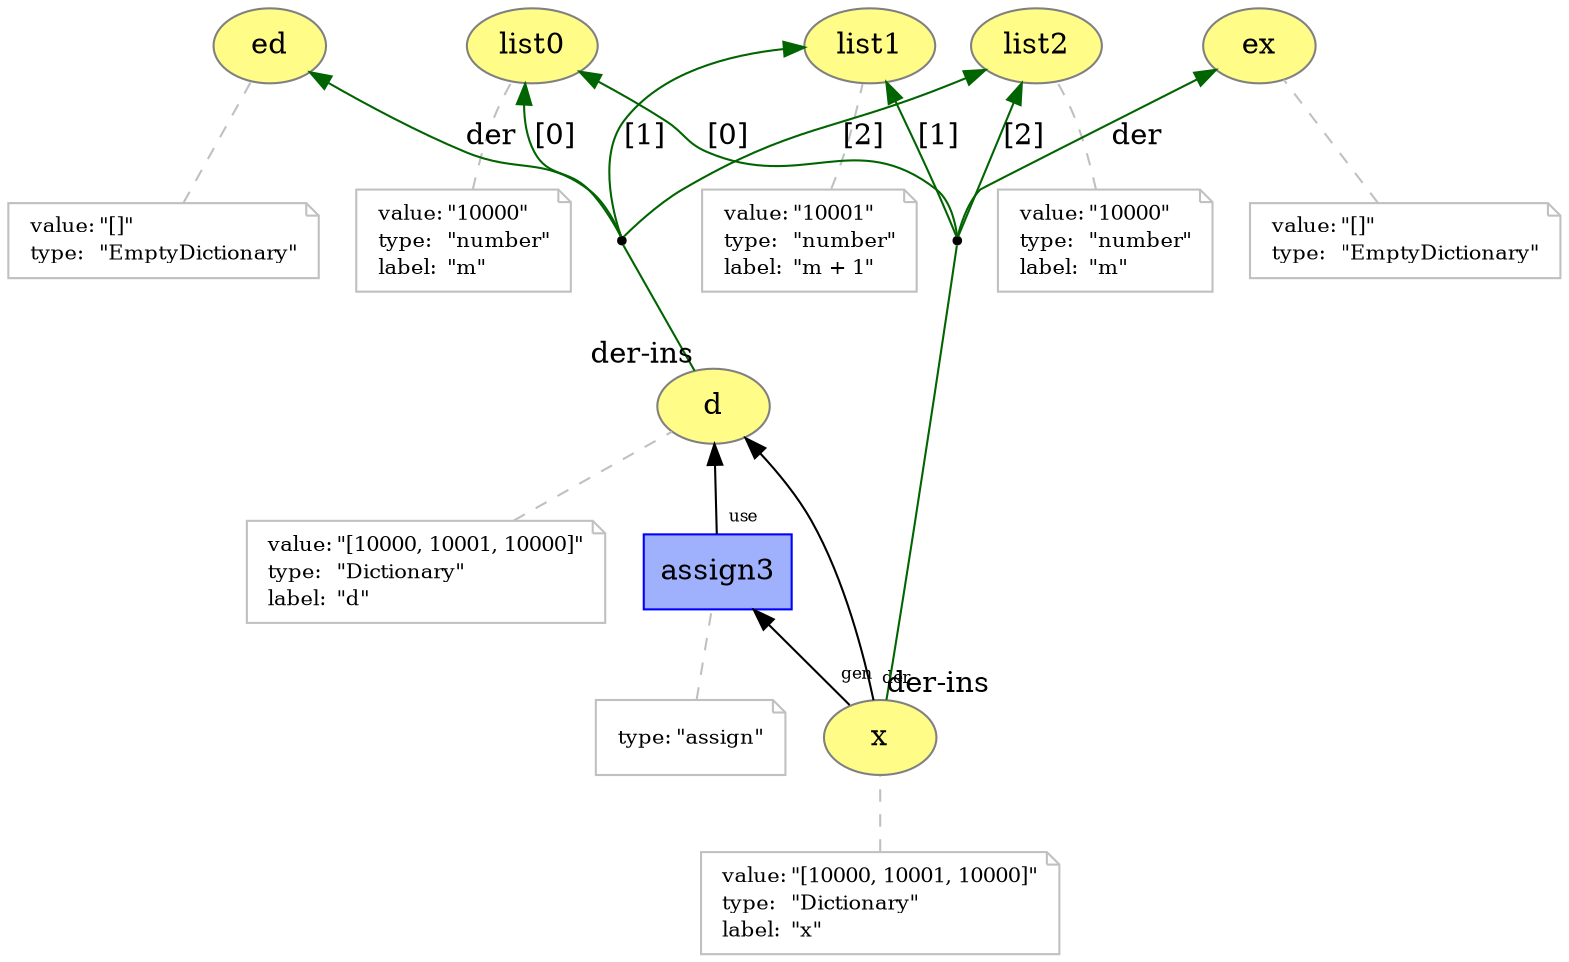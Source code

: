 digraph "PROV" { size="16,12"; rankdir="BT";
"http://example.org/ed" [fillcolor="#FFFC87",color="#808080",style="filled",label="ed",URL="http://example.org/ed"]
"-attrs0" [color="gray",shape="note",fontsize="10",fontcolor="black",label=<<TABLE cellpadding="0" border="0">
	<TR>
	    <TD align="left">value:</TD>
	    <TD align="left">&quot;[]&quot;</TD>
	</TR>
	<TR>
	    <TD align="left">type:</TD>
	    <TD align="left">&quot;EmptyDictionary&quot;</TD>
	</TR>
</TABLE>>]
"-attrs0" -> "http://example.org/ed" [color="gray",style="dashed",arrowhead="none"]
"http://example.org/d" [fillcolor="#FFFC87",color="#808080",style="filled",label="d",URL="http://example.org/d"]
"-attrs1" [color="gray",shape="note",fontsize="10",fontcolor="black",label=<<TABLE cellpadding="0" border="0">
	<TR>
	    <TD align="left">value:</TD>
	    <TD align="left">&quot;[10000, 10001, 10000]&quot;</TD>
	</TR>
	<TR>
	    <TD align="left">type:</TD>
	    <TD align="left">&quot;Dictionary&quot;</TD>
	</TR>
	<TR>
	    <TD align="left">label:</TD>
	    <TD align="left">&quot;d&quot;</TD>
	</TR>
</TABLE>>]
"-attrs1" -> "http://example.org/d" [color="gray",style="dashed",arrowhead="none"]
"http://example.org/list0" [fillcolor="#FFFC87",color="#808080",style="filled",label="list0",URL="http://example.org/list0"]
"-attrs2" [color="gray",shape="note",fontsize="10",fontcolor="black",label=<<TABLE cellpadding="0" border="0">
	<TR>
	    <TD align="left">value:</TD>
	    <TD align="left">&quot;10000&quot;</TD>
	</TR>
	<TR>
	    <TD align="left">type:</TD>
	    <TD align="left">&quot;number&quot;</TD>
	</TR>
	<TR>
	    <TD align="left">label:</TD>
	    <TD align="left">&quot;m&quot;</TD>
	</TR>
</TABLE>>]
"-attrs2" -> "http://example.org/list0" [color="gray",style="dashed",arrowhead="none"]
"http://example.org/list1" [fillcolor="#FFFC87",color="#808080",style="filled",label="list1",URL="http://example.org/list1"]
"-attrs3" [color="gray",shape="note",fontsize="10",fontcolor="black",label=<<TABLE cellpadding="0" border="0">
	<TR>
	    <TD align="left">value:</TD>
	    <TD align="left">&quot;10001&quot;</TD>
	</TR>
	<TR>
	    <TD align="left">type:</TD>
	    <TD align="left">&quot;number&quot;</TD>
	</TR>
	<TR>
	    <TD align="left">label:</TD>
	    <TD align="left">&quot;m + 1&quot;</TD>
	</TR>
</TABLE>>]
"-attrs3" -> "http://example.org/list1" [color="gray",style="dashed",arrowhead="none"]
"http://example.org/list2" [fillcolor="#FFFC87",color="#808080",style="filled",label="list2",URL="http://example.org/list2"]
"-attrs4" [color="gray",shape="note",fontsize="10",fontcolor="black",label=<<TABLE cellpadding="0" border="0">
	<TR>
	    <TD align="left">value:</TD>
	    <TD align="left">&quot;10000&quot;</TD>
	</TR>
	<TR>
	    <TD align="left">type:</TD>
	    <TD align="left">&quot;number&quot;</TD>
	</TR>
	<TR>
	    <TD align="left">label:</TD>
	    <TD align="left">&quot;m&quot;</TD>
	</TR>
</TABLE>>]
"-attrs4" -> "http://example.org/list2" [color="gray",style="dashed",arrowhead="none"]
"bn0" [shape="point",label=""]
"http://example.org/d" -> "bn0" [arrowhead="none",taillabel="der-ins",color="darkgreen"]
"bn0" -> "http://example.org/ed" [labelfontsize="8",labeldistance="1.5",color="darkgreen",labelangle="60.0",rotation="20",label="der"]
"bn0" -> "http://example.org/list0" [labelfontsize="8",labeldistance="1.5",color="darkgreen",labelangle="60.0",rotation="20",label="[0]"]
"bn0" -> "http://example.org/list1" [labelfontsize="8",labeldistance="1.5",color="darkgreen",labelangle="60.0",rotation="20",label="[1]"]
"bn0" -> "http://example.org/list2" [labelfontsize="8",labeldistance="1.5",color="darkgreen",labelangle="60.0",rotation="20",label="[2]"]
"http://example.org/ex" [fillcolor="#FFFC87",color="#808080",style="filled",label="ex",URL="http://example.org/ex"]
"-attrs5" [color="gray",shape="note",fontsize="10",fontcolor="black",label=<<TABLE cellpadding="0" border="0">
	<TR>
	    <TD align="left">value:</TD>
	    <TD align="left">&quot;[]&quot;</TD>
	</TR>
	<TR>
	    <TD align="left">type:</TD>
	    <TD align="left">&quot;EmptyDictionary&quot;</TD>
	</TR>
</TABLE>>]
"-attrs5" -> "http://example.org/ex" [color="gray",style="dashed",arrowhead="none"]
"http://example.org/x" [fillcolor="#FFFC87",color="#808080",style="filled",label="x",URL="http://example.org/x"]
"-attrs6" [color="gray",shape="note",fontsize="10",fontcolor="black",label=<<TABLE cellpadding="0" border="0">
	<TR>
	    <TD align="left">value:</TD>
	    <TD align="left">&quot;[10000, 10001, 10000]&quot;</TD>
	</TR>
	<TR>
	    <TD align="left">type:</TD>
	    <TD align="left">&quot;Dictionary&quot;</TD>
	</TR>
	<TR>
	    <TD align="left">label:</TD>
	    <TD align="left">&quot;x&quot;</TD>
	</TR>
</TABLE>>]
"-attrs6" -> "http://example.org/x" [color="gray",style="dashed",arrowhead="none"]
"bn1" [shape="point",label=""]
"http://example.org/x" -> "bn1" [arrowhead="none",taillabel="der-ins",color="darkgreen"]
"bn1" -> "http://example.org/ex" [labelfontsize="8",labeldistance="1.5",color="darkgreen",labelangle="60.0",rotation="20",label="der"]
"bn1" -> "http://example.org/list0" [labelfontsize="8",labeldistance="1.5",color="darkgreen",labelangle="60.0",rotation="20",label="[0]"]
"bn1" -> "http://example.org/list1" [labelfontsize="8",labeldistance="1.5",color="darkgreen",labelangle="60.0",rotation="20",label="[1]"]
"bn1" -> "http://example.org/list2" [labelfontsize="8",labeldistance="1.5",color="darkgreen",labelangle="60.0",rotation="20",label="[2]"]
"http://example.org/assign3" [fillcolor="#9FB1FC",color="#0000FF",shape="polygon",sides="4",style="filled",label="assign3",URL="http://example.org/assign3"]
"-attrs7" [color="gray",shape="note",fontsize="10",fontcolor="black",label=<<TABLE cellpadding="0" border="0">
	<TR>
	    <TD align="left">type:</TD>
	    <TD align="left">&quot;assign&quot;</TD>
	</TR>
</TABLE>>]
"-attrs7" -> "http://example.org/assign3" [color="gray",style="dashed",arrowhead="none"]
"http://example.org/assign3" -> "http://example.org/d" [labelfontsize="8",labeldistance="1.5",labelangle="60.0",rotation="20",taillabel="use"]
"http://example.org/x" -> "http://example.org/assign3" [labelfontsize="8",labeldistance="1.5",labelangle="60.0",rotation="20",taillabel="gen"]
"http://example.org/x" -> "http://example.org/d" [labelfontsize="8",labeldistance="1.5",labelangle="60.0",rotation="20",taillabel="der"]
}